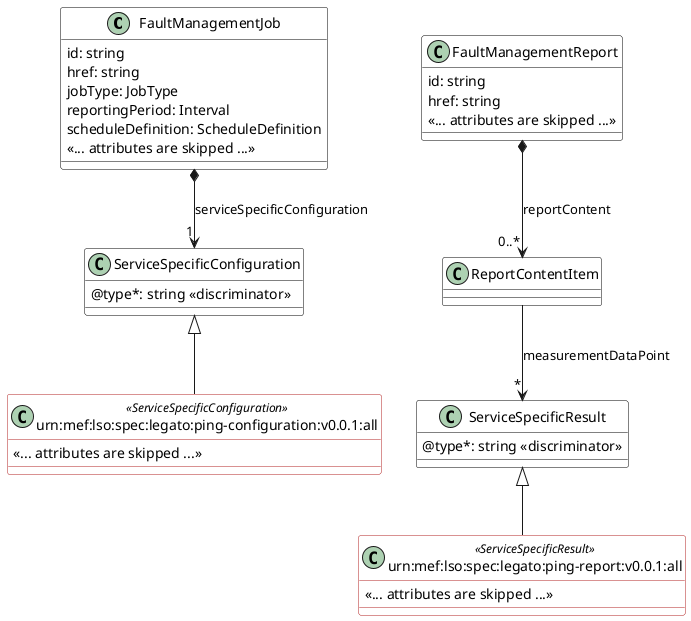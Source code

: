 @startuml extensionPattern
skinparam {
    ClassBackgroundColor White
    ClassBorderColor Black
    ClassBorderColor<<ServiceSpecificConfiguration>> FireBrick
    ClassBorderColor<<ServiceSpecificResult>> FireBrick
}
set namespaceSeparator none

class FaultManagementJob {

    id: string 
    href: string 
    jobType: JobType
    reportingPeriod: Interval
    scheduleDefinition: ScheduleDefinition
    <<... attributes are skipped ...>>
}


class ServiceSpecificConfiguration {
    @type*: string <<discriminator>>
}


FaultManagementJob *-->"1" ServiceSpecificConfiguration : serviceSpecificConfiguration

class urn:mef:lso:spec:legato:ping-configuration:v0.0.1:all <<ServiceSpecificConfiguration>> {

    <<... attributes are skipped ...>>
}
ServiceSpecificConfiguration <|-- "urn:mef:lso:spec:legato:ping-configuration:v0.0.1:all"



class FaultManagementReport {

    id: string 
    href: string 
    <<... attributes are skipped ...>>
}

class ReportContentItem {

}

class ServiceSpecificResult {
    @type*: string <<discriminator>>
}

FaultManagementReport *-->"0..*" ReportContentItem : reportContent
ReportContentItem -->"*" ServiceSpecificResult : measurementDataPoint

class urn:mef:lso:spec:legato:ping-report:v0.0.1:all <<ServiceSpecificResult>> {

    <<... attributes are skipped ...>>
}
ServiceSpecificResult <|-- "urn:mef:lso:spec:legato:ping-report:v0.0.1:all"

@enduml